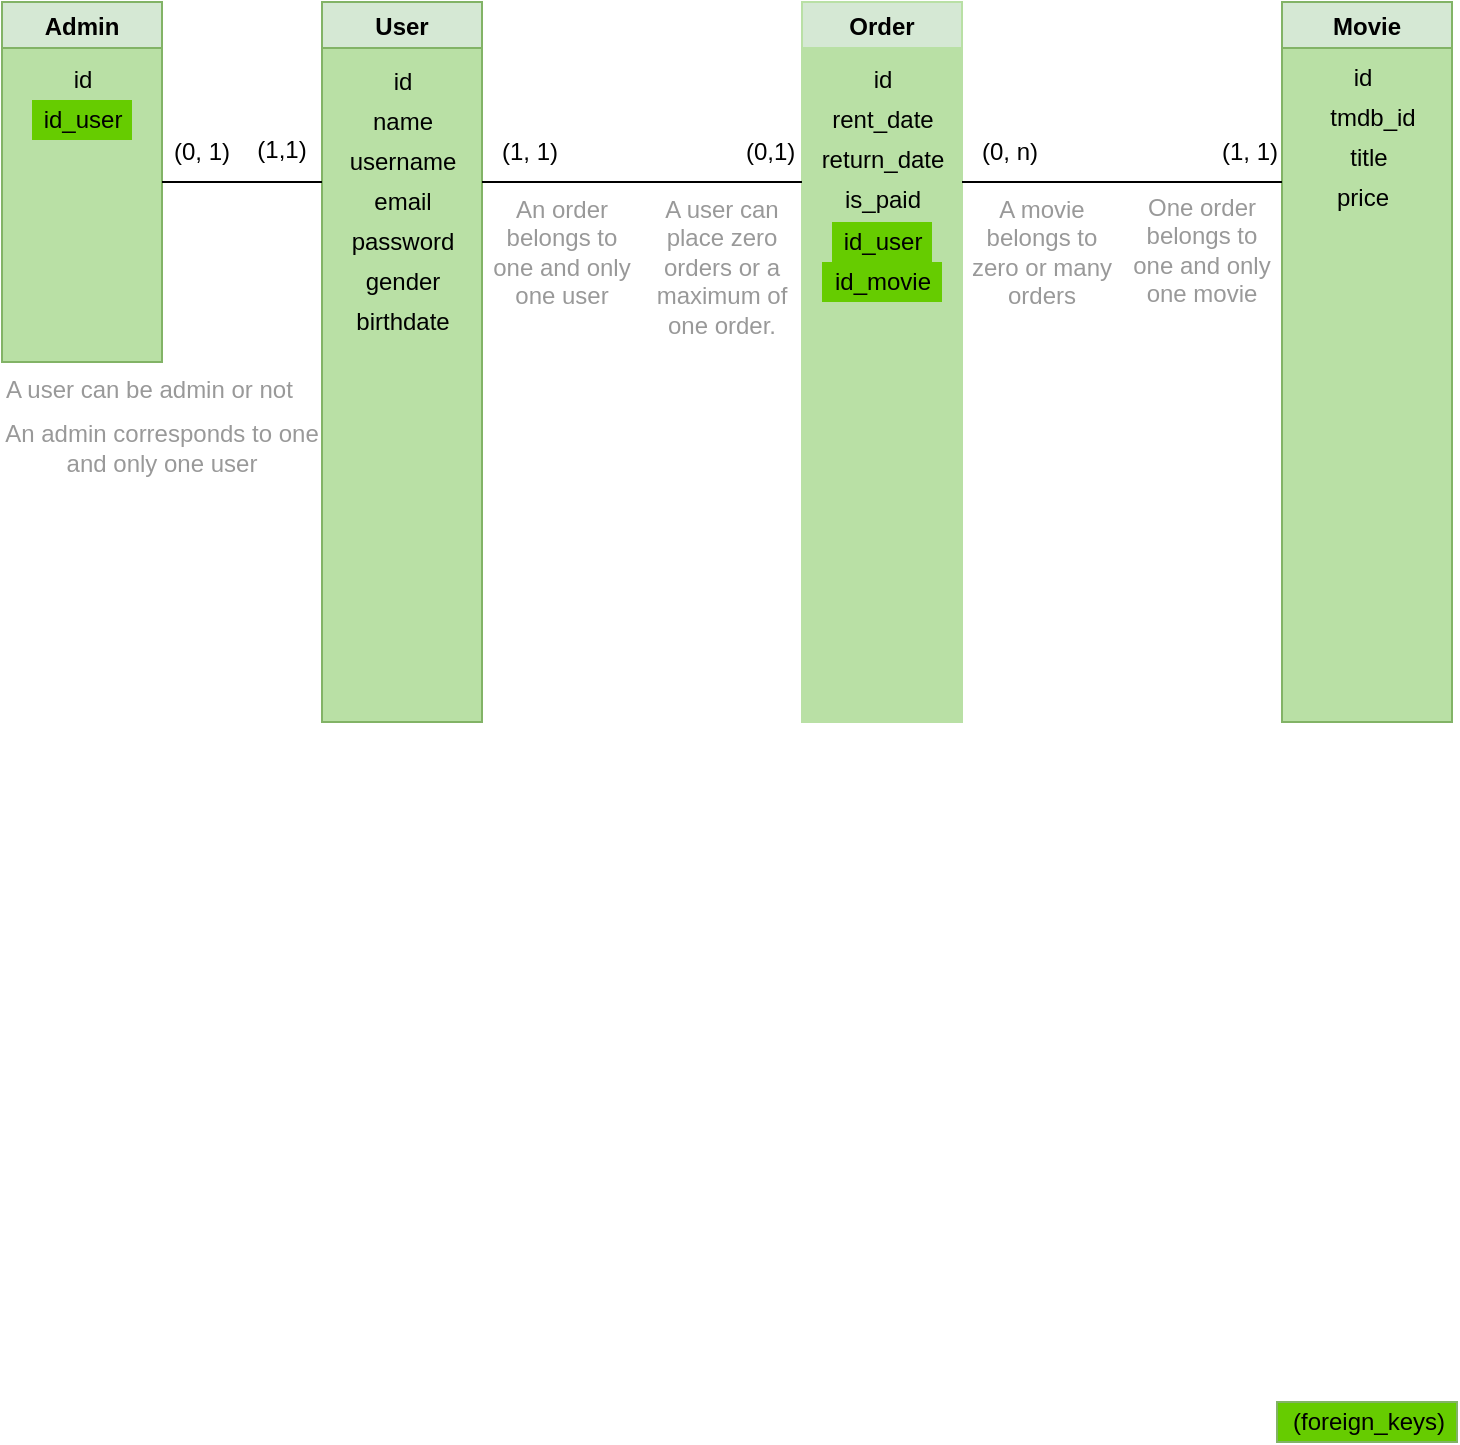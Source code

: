<mxfile version="16.5.1" type="device" pages="2"><diagram id="kSuwGdcOAIfXk7ntR1oX" name="simplyfied"><mxGraphModel dx="1865" dy="660" grid="1" gridSize="10" guides="1" tooltips="1" connect="1" arrows="1" fold="1" page="1" pageScale="1" pageWidth="827" pageHeight="1169" math="0" shadow="0"><root><mxCell id="0"/><mxCell id="1" parent="0"/><mxCell id="j07bnflaMd5-Mg5ROxyE-1" value="User" style="swimlane;fillColor=#D5E8D4;strokeColor=#82b366;swimlaneFillColor=#B9E0A5;" parent="1" vertex="1"><mxGeometry x="-635" y="40" width="80" height="360" as="geometry"><mxRectangle x="310" y="240" width="130" height="23" as="alternateBounds"/></mxGeometry></mxCell><mxCell id="j07bnflaMd5-Mg5ROxyE-5" value="id" style="text;html=1;align=center;verticalAlign=middle;resizable=0;points=[];autosize=1;strokeColor=none;fillColor=none;" parent="j07bnflaMd5-Mg5ROxyE-1" vertex="1"><mxGeometry x="25" y="30" width="30" height="20" as="geometry"/></mxCell><mxCell id="j07bnflaMd5-Mg5ROxyE-4" value="username" style="text;html=1;align=center;verticalAlign=middle;resizable=0;points=[];autosize=1;strokeColor=none;fillColor=none;" parent="j07bnflaMd5-Mg5ROxyE-1" vertex="1"><mxGeometry x="5" y="70" width="70" height="20" as="geometry"/></mxCell><mxCell id="j07bnflaMd5-Mg5ROxyE-111" value="password" style="text;html=1;align=center;verticalAlign=middle;resizable=0;points=[];autosize=1;strokeColor=none;fillColor=none;" parent="j07bnflaMd5-Mg5ROxyE-1" vertex="1"><mxGeometry x="5" y="110" width="70" height="20" as="geometry"/></mxCell><mxCell id="0Qe-orUuLDnvIk4sRXle-11" value="gender" style="text;html=1;align=center;verticalAlign=middle;resizable=0;points=[];autosize=1;strokeColor=none;fillColor=none;" parent="j07bnflaMd5-Mg5ROxyE-1" vertex="1"><mxGeometry x="15" y="130" width="50" height="20" as="geometry"/></mxCell><mxCell id="j07bnflaMd5-Mg5ROxyE-2" value="name" style="text;html=1;align=center;verticalAlign=middle;resizable=0;points=[];autosize=1;strokeColor=none;fillColor=none;" parent="j07bnflaMd5-Mg5ROxyE-1" vertex="1"><mxGeometry x="15" y="50" width="50" height="20" as="geometry"/></mxCell><mxCell id="j07bnflaMd5-Mg5ROxyE-6" value="email" style="text;html=1;align=center;verticalAlign=middle;resizable=0;points=[];autosize=1;strokeColor=none;fillColor=none;" parent="j07bnflaMd5-Mg5ROxyE-1" vertex="1"><mxGeometry x="20" y="90" width="40" height="20" as="geometry"/></mxCell><mxCell id="os9afR9TxvldLJIQKNcb-1" value="birthdate" style="text;html=1;align=center;verticalAlign=middle;resizable=0;points=[];autosize=1;strokeColor=none;fillColor=none;" vertex="1" parent="j07bnflaMd5-Mg5ROxyE-1"><mxGeometry x="10" y="150" width="60" height="20" as="geometry"/></mxCell><mxCell id="j07bnflaMd5-Mg5ROxyE-13" value="Admin" style="swimlane;fillColor=#d5e8d4;strokeColor=#82b366;swimlaneFillColor=#B9E0A5;" parent="1" vertex="1"><mxGeometry x="-795" y="40" width="80" height="180" as="geometry"><mxRectangle x="310" y="240" width="130" height="23" as="alternateBounds"/></mxGeometry></mxCell><mxCell id="j07bnflaMd5-Mg5ROxyE-15" value="id_user" style="text;html=1;align=center;verticalAlign=middle;resizable=0;points=[];autosize=1;strokeColor=none;fillColor=#66CC00;" parent="j07bnflaMd5-Mg5ROxyE-13" vertex="1"><mxGeometry x="15" y="49" width="50" height="20" as="geometry"/></mxCell><mxCell id="j07bnflaMd5-Mg5ROxyE-16" value="id" style="text;html=1;align=center;verticalAlign=middle;resizable=0;points=[];autosize=1;strokeColor=none;fillColor=none;" parent="j07bnflaMd5-Mg5ROxyE-13" vertex="1"><mxGeometry x="25" y="29" width="30" height="20" as="geometry"/></mxCell><mxCell id="j07bnflaMd5-Mg5ROxyE-21" value="(1,1)" style="text;html=1;strokeColor=none;fillColor=none;align=center;verticalAlign=middle;whiteSpace=wrap;rounded=0;" parent="1" vertex="1"><mxGeometry x="-675" y="99" width="40" height="30" as="geometry"/></mxCell><mxCell id="j07bnflaMd5-Mg5ROxyE-22" value="(0, 1)" style="text;html=1;strokeColor=none;fillColor=none;align=center;verticalAlign=middle;whiteSpace=wrap;rounded=0;" parent="1" vertex="1"><mxGeometry x="-715" y="100" width="40" height="30" as="geometry"/></mxCell><mxCell id="j07bnflaMd5-Mg5ROxyE-23" value="Order" style="swimlane;fillColor=#d5e8d4;strokeColor=#B9E0A5;swimlaneFillColor=#B9E0A5;" parent="1" vertex="1"><mxGeometry x="-395" y="40" width="80" height="360" as="geometry"><mxRectangle x="310" y="240" width="130" height="23" as="alternateBounds"/></mxGeometry></mxCell><mxCell id="j07bnflaMd5-Mg5ROxyE-24" value="id_user" style="text;html=1;align=center;verticalAlign=middle;resizable=0;points=[];autosize=1;strokeColor=none;fillColor=#66CC00;" parent="j07bnflaMd5-Mg5ROxyE-23" vertex="1"><mxGeometry x="15" y="110" width="50" height="20" as="geometry"/></mxCell><mxCell id="j07bnflaMd5-Mg5ROxyE-25" value="rent_date" style="text;html=1;align=center;verticalAlign=middle;resizable=0;points=[];autosize=1;strokeColor=none;fillColor=none;" parent="j07bnflaMd5-Mg5ROxyE-23" vertex="1"><mxGeometry x="5" y="49" width="70" height="20" as="geometry"/></mxCell><mxCell id="j07bnflaMd5-Mg5ROxyE-26" value="id" style="text;html=1;align=center;verticalAlign=middle;resizable=0;points=[];autosize=1;strokeColor=none;fillColor=none;" parent="j07bnflaMd5-Mg5ROxyE-23" vertex="1"><mxGeometry x="25" y="29" width="30" height="20" as="geometry"/></mxCell><mxCell id="j07bnflaMd5-Mg5ROxyE-29" value="return_date" style="text;html=1;align=center;verticalAlign=middle;resizable=0;points=[];autosize=1;strokeColor=none;fillColor=none;" parent="j07bnflaMd5-Mg5ROxyE-23" vertex="1"><mxGeometry y="69" width="80" height="20" as="geometry"/></mxCell><mxCell id="0Qe-orUuLDnvIk4sRXle-10" value="is_paid" style="text;html=1;align=center;verticalAlign=middle;resizable=0;points=[];autosize=1;strokeColor=none;fillColor=none;" parent="j07bnflaMd5-Mg5ROxyE-23" vertex="1"><mxGeometry x="15" y="89" width="50" height="20" as="geometry"/></mxCell><mxCell id="iXC8c1ELfJwrVM4YwKHk-4" value="id_movie" style="text;html=1;align=center;verticalAlign=middle;resizable=0;points=[];autosize=1;strokeColor=none;fillColor=#66CC00;" parent="j07bnflaMd5-Mg5ROxyE-23" vertex="1"><mxGeometry x="10" y="130" width="60" height="20" as="geometry"/></mxCell><mxCell id="j07bnflaMd5-Mg5ROxyE-30" value="Movie" style="swimlane;fillColor=#d5e8d4;strokeColor=#82b366;swimlaneFillColor=#B9E0A5;gradientColor=none;" parent="1" vertex="1"><mxGeometry x="-155" y="40" width="85" height="360" as="geometry"><mxRectangle x="310" y="240" width="130" height="23" as="alternateBounds"/></mxGeometry></mxCell><mxCell id="j07bnflaMd5-Mg5ROxyE-33" value="id" style="text;html=1;align=center;verticalAlign=middle;resizable=0;points=[];autosize=1;strokeColor=none;fillColor=none;" parent="j07bnflaMd5-Mg5ROxyE-30" vertex="1"><mxGeometry x="25" y="28" width="30" height="20" as="geometry"/></mxCell><mxCell id="0Qe-orUuLDnvIk4sRXle-3" value="tmdb_id" style="text;html=1;align=center;verticalAlign=middle;resizable=0;points=[];autosize=1;strokeColor=none;fillColor=none;" parent="j07bnflaMd5-Mg5ROxyE-30" vertex="1"><mxGeometry x="15" y="48" width="60" height="20" as="geometry"/></mxCell><mxCell id="0Qe-orUuLDnvIk4sRXle-4" value="price" style="text;html=1;align=center;verticalAlign=middle;resizable=0;points=[];autosize=1;strokeColor=none;fillColor=none;" parent="j07bnflaMd5-Mg5ROxyE-30" vertex="1"><mxGeometry x="20" y="88" width="40" height="20" as="geometry"/></mxCell><mxCell id="j07bnflaMd5-Mg5ROxyE-32" value="title" style="text;html=1;align=center;verticalAlign=middle;resizable=0;points=[];autosize=1;strokeColor=none;fillColor=none;" parent="j07bnflaMd5-Mg5ROxyE-30" vertex="1"><mxGeometry x="27.5" y="68" width="30" height="20" as="geometry"/></mxCell><mxCell id="j07bnflaMd5-Mg5ROxyE-37" value="(0,1)" style="text;html=1;strokeColor=none;fillColor=none;align=left;verticalAlign=middle;whiteSpace=wrap;rounded=0;" parent="1" vertex="1"><mxGeometry x="-425" y="100" width="30" height="30" as="geometry"/></mxCell><mxCell id="j07bnflaMd5-Mg5ROxyE-38" value="(1, 1)" style="text;html=1;strokeColor=none;fillColor=none;align=right;verticalAlign=middle;whiteSpace=wrap;rounded=0;" parent="1" vertex="1"><mxGeometry x="-555" y="100" width="40" height="30" as="geometry"/></mxCell><mxCell id="j07bnflaMd5-Mg5ROxyE-39" value="" style="endArrow=none;html=1;rounded=0;entryX=0;entryY=0.25;entryDx=0;entryDy=0;exitX=1;exitY=0.25;exitDx=0;exitDy=0;" parent="1" source="j07bnflaMd5-Mg5ROxyE-1" target="j07bnflaMd5-Mg5ROxyE-23" edge="1"><mxGeometry width="50" height="50" relative="1" as="geometry"><mxPoint x="-385" y="90" as="sourcePoint"/><mxPoint x="-235" y="230" as="targetPoint"/></mxGeometry></mxCell><mxCell id="j07bnflaMd5-Mg5ROxyE-52" value="(0, n)" style="text;html=1;strokeColor=none;fillColor=none;align=right;verticalAlign=middle;whiteSpace=wrap;rounded=0;" parent="1" vertex="1"><mxGeometry x="-315" y="100" width="40" height="30" as="geometry"/></mxCell><mxCell id="j07bnflaMd5-Mg5ROxyE-86" value="A user can be admin or not" style="text;html=1;strokeColor=none;fillColor=none;align=left;verticalAlign=top;whiteSpace=wrap;rounded=0;fontColor=#999999;" parent="1" vertex="1"><mxGeometry x="-795" y="220" width="160" height="40" as="geometry"/></mxCell><mxCell id="j07bnflaMd5-Mg5ROxyE-87" value="An admin corresponds to one and only one user" style="text;html=1;strokeColor=none;fillColor=none;align=center;verticalAlign=bottom;whiteSpace=wrap;rounded=0;fontColor=#999999;" parent="1" vertex="1"><mxGeometry x="-795" y="240" width="160" height="40" as="geometry"/></mxCell><mxCell id="j07bnflaMd5-Mg5ROxyE-88" value="An order belongs to one and only one user" style="text;html=1;strokeColor=none;fillColor=none;align=center;verticalAlign=top;whiteSpace=wrap;rounded=0;fontColor=#999999;" parent="1" vertex="1"><mxGeometry x="-555" y="130" width="80" height="110" as="geometry"/></mxCell><mxCell id="j07bnflaMd5-Mg5ROxyE-89" value="A user can place zero orders or a maximum of one order." style="text;html=1;strokeColor=none;fillColor=none;align=center;verticalAlign=top;whiteSpace=wrap;rounded=0;fontColor=#999999;" parent="1" vertex="1"><mxGeometry x="-475" y="130" width="80" height="110" as="geometry"/></mxCell><mxCell id="j07bnflaMd5-Mg5ROxyE-90" value="One order belongs to one and only one movie" style="text;html=1;strokeColor=none;fillColor=none;align=center;verticalAlign=top;whiteSpace=wrap;rounded=0;fontColor=#999999;" parent="1" vertex="1"><mxGeometry x="-235" y="129" width="80" height="111" as="geometry"/></mxCell><mxCell id="j07bnflaMd5-Mg5ROxyE-93" value="A movie belongs to zero or many orders" style="text;html=1;strokeColor=none;fillColor=none;align=center;verticalAlign=top;whiteSpace=wrap;rounded=0;fontColor=#999999;" parent="1" vertex="1"><mxGeometry x="-315" y="130" width="80" height="110" as="geometry"/></mxCell><mxCell id="j07bnflaMd5-Mg5ROxyE-95" value="(1, 1)" style="text;html=1;strokeColor=none;fillColor=none;align=right;verticalAlign=middle;whiteSpace=wrap;rounded=0;" parent="1" vertex="1"><mxGeometry x="-195" y="100" width="40" height="30" as="geometry"/></mxCell><mxCell id="_AV9AESUhqjZ3plIErEn-11" value="" style="endArrow=none;html=1;rounded=0;entryX=1;entryY=0.25;entryDx=0;entryDy=0;exitX=0;exitY=0.25;exitDx=0;exitDy=0;" parent="1" source="j07bnflaMd5-Mg5ROxyE-30" target="j07bnflaMd5-Mg5ROxyE-23" edge="1"><mxGeometry width="50" height="50" relative="1" as="geometry"><mxPoint x="-155" y="95" as="sourcePoint"/><mxPoint x="-135" y="360" as="targetPoint"/><Array as="points"/></mxGeometry></mxCell><mxCell id="iXC8c1ELfJwrVM4YwKHk-1" value="" style="endArrow=none;html=1;rounded=0;exitX=0;exitY=0.25;exitDx=0;exitDy=0;entryX=1;entryY=0.5;entryDx=0;entryDy=0;" parent="1" source="j07bnflaMd5-Mg5ROxyE-1" target="j07bnflaMd5-Mg5ROxyE-13" edge="1"><mxGeometry width="50" height="50" relative="1" as="geometry"><mxPoint x="-285" y="80" as="sourcePoint"/><mxPoint x="-595" y="-40" as="targetPoint"/></mxGeometry></mxCell><mxCell id="iXC8c1ELfJwrVM4YwKHk-5" value="(foreign_keys)" style="text;html=1;align=center;verticalAlign=middle;resizable=0;points=[];autosize=1;strokeColor=#82b366;fillColor=#66CC00;" parent="1" vertex="1"><mxGeometry x="-157.5" y="740" width="90" height="20" as="geometry"/></mxCell></root></mxGraphModel></diagram><diagram name="more-data" id="EWpa6ZE7fd9FsWljXH1t"><mxGraphModel dx="1865" dy="660" grid="1" gridSize="10" guides="1" tooltips="1" connect="1" arrows="1" fold="1" page="1" pageScale="1" pageWidth="827" pageHeight="1169" math="0" shadow="0"><root><mxCell id="43ByIO3XZIqsi0L9Kq_1-0"/><mxCell id="43ByIO3XZIqsi0L9Kq_1-1" parent="43ByIO3XZIqsi0L9Kq_1-0"/><mxCell id="43ByIO3XZIqsi0L9Kq_1-2" value="User" style="swimlane;fillColor=#D5E8D4;strokeColor=#82b366;swimlaneFillColor=#B9E0A5;" vertex="1" parent="43ByIO3XZIqsi0L9Kq_1-1"><mxGeometry x="-635" y="40" width="80" height="360" as="geometry"><mxRectangle x="310" y="240" width="130" height="23" as="alternateBounds"/></mxGeometry></mxCell><mxCell id="43ByIO3XZIqsi0L9Kq_1-3" value="lastname" style="text;html=1;align=center;verticalAlign=middle;resizable=0;points=[];autosize=1;strokeColor=none;fillColor=none;" vertex="1" parent="43ByIO3XZIqsi0L9Kq_1-2"><mxGeometry x="10" y="90" width="60" height="20" as="geometry"/></mxCell><mxCell id="43ByIO3XZIqsi0L9Kq_1-4" value="id" style="text;html=1;align=center;verticalAlign=middle;resizable=0;points=[];autosize=1;strokeColor=none;fillColor=none;" vertex="1" parent="43ByIO3XZIqsi0L9Kq_1-2"><mxGeometry x="25" y="30" width="30" height="20" as="geometry"/></mxCell><mxCell id="43ByIO3XZIqsi0L9Kq_1-5" value="username" style="text;html=1;align=center;verticalAlign=middle;resizable=0;points=[];autosize=1;strokeColor=none;fillColor=none;" vertex="1" parent="43ByIO3XZIqsi0L9Kq_1-2"><mxGeometry x="5" y="50" width="70" height="20" as="geometry"/></mxCell><mxCell id="43ByIO3XZIqsi0L9Kq_1-6" value="password" style="text;html=1;align=center;verticalAlign=middle;resizable=0;points=[];autosize=1;strokeColor=none;fillColor=none;" vertex="1" parent="43ByIO3XZIqsi0L9Kq_1-2"><mxGeometry x="5" y="190" width="70" height="20" as="geometry"/></mxCell><mxCell id="43ByIO3XZIqsi0L9Kq_1-7" value="gender" style="text;html=1;align=center;verticalAlign=middle;resizable=0;points=[];autosize=1;strokeColor=none;fillColor=none;" vertex="1" parent="43ByIO3XZIqsi0L9Kq_1-2"><mxGeometry x="15" y="110" width="50" height="20" as="geometry"/></mxCell><mxCell id="43ByIO3XZIqsi0L9Kq_1-8" value="name" style="text;html=1;align=center;verticalAlign=middle;resizable=0;points=[];autosize=1;strokeColor=none;fillColor=none;" vertex="1" parent="43ByIO3XZIqsi0L9Kq_1-2"><mxGeometry x="15" y="70" width="50" height="20" as="geometry"/></mxCell><mxCell id="43ByIO3XZIqsi0L9Kq_1-9" value="birthdate" style="text;html=1;align=center;verticalAlign=middle;resizable=0;points=[];autosize=1;strokeColor=none;fillColor=none;" vertex="1" parent="43ByIO3XZIqsi0L9Kq_1-2"><mxGeometry x="10" y="130" width="60" height="20" as="geometry"/></mxCell><mxCell id="43ByIO3XZIqsi0L9Kq_1-10" value="email" style="text;html=1;align=center;verticalAlign=middle;resizable=0;points=[];autosize=1;strokeColor=none;fillColor=none;" vertex="1" parent="43ByIO3XZIqsi0L9Kq_1-2"><mxGeometry x="20" y="170" width="40" height="20" as="geometry"/></mxCell><mxCell id="43ByIO3XZIqsi0L9Kq_1-11" value="city" style="text;html=1;align=center;verticalAlign=middle;resizable=0;points=[];autosize=1;strokeColor=none;fillColor=none;" vertex="1" parent="43ByIO3XZIqsi0L9Kq_1-2"><mxGeometry x="25" y="150" width="30" height="20" as="geometry"/></mxCell><mxCell id="43ByIO3XZIqsi0L9Kq_1-12" value="Admin" style="swimlane;fillColor=#d5e8d4;strokeColor=#82b366;swimlaneFillColor=#B9E0A5;" vertex="1" parent="43ByIO3XZIqsi0L9Kq_1-1"><mxGeometry x="-795" y="40" width="80" height="180" as="geometry"><mxRectangle x="310" y="240" width="130" height="23" as="alternateBounds"/></mxGeometry></mxCell><mxCell id="43ByIO3XZIqsi0L9Kq_1-13" value="id_user" style="text;html=1;align=center;verticalAlign=middle;resizable=0;points=[];autosize=1;strokeColor=none;fillColor=#66CC00;" vertex="1" parent="43ByIO3XZIqsi0L9Kq_1-12"><mxGeometry x="15" y="49" width="50" height="20" as="geometry"/></mxCell><mxCell id="43ByIO3XZIqsi0L9Kq_1-14" value="id" style="text;html=1;align=center;verticalAlign=middle;resizable=0;points=[];autosize=1;strokeColor=none;fillColor=none;" vertex="1" parent="43ByIO3XZIqsi0L9Kq_1-12"><mxGeometry x="25" y="29" width="30" height="20" as="geometry"/></mxCell><mxCell id="43ByIO3XZIqsi0L9Kq_1-15" value="(1,1)" style="text;html=1;strokeColor=none;fillColor=none;align=center;verticalAlign=middle;whiteSpace=wrap;rounded=0;" vertex="1" parent="43ByIO3XZIqsi0L9Kq_1-1"><mxGeometry x="-675" y="99" width="40" height="30" as="geometry"/></mxCell><mxCell id="43ByIO3XZIqsi0L9Kq_1-16" value="(0, 1)" style="text;html=1;strokeColor=none;fillColor=none;align=center;verticalAlign=middle;whiteSpace=wrap;rounded=0;" vertex="1" parent="43ByIO3XZIqsi0L9Kq_1-1"><mxGeometry x="-715" y="100" width="40" height="30" as="geometry"/></mxCell><mxCell id="43ByIO3XZIqsi0L9Kq_1-17" value="Order" style="swimlane;fillColor=#d5e8d4;strokeColor=#B9E0A5;swimlaneFillColor=#B9E0A5;" vertex="1" parent="43ByIO3XZIqsi0L9Kq_1-1"><mxGeometry x="-395" y="40" width="80" height="360" as="geometry"><mxRectangle x="310" y="240" width="130" height="23" as="alternateBounds"/></mxGeometry></mxCell><mxCell id="43ByIO3XZIqsi0L9Kq_1-18" value="id_user" style="text;html=1;align=center;verticalAlign=middle;resizable=0;points=[];autosize=1;strokeColor=none;fillColor=#66CC00;" vertex="1" parent="43ByIO3XZIqsi0L9Kq_1-17"><mxGeometry x="15" y="110" width="50" height="20" as="geometry"/></mxCell><mxCell id="43ByIO3XZIqsi0L9Kq_1-19" value="rent_date" style="text;html=1;align=center;verticalAlign=middle;resizable=0;points=[];autosize=1;strokeColor=none;fillColor=none;" vertex="1" parent="43ByIO3XZIqsi0L9Kq_1-17"><mxGeometry x="5" y="49" width="70" height="20" as="geometry"/></mxCell><mxCell id="43ByIO3XZIqsi0L9Kq_1-20" value="id" style="text;html=1;align=center;verticalAlign=middle;resizable=0;points=[];autosize=1;strokeColor=none;fillColor=none;" vertex="1" parent="43ByIO3XZIqsi0L9Kq_1-17"><mxGeometry x="25" y="29" width="30" height="20" as="geometry"/></mxCell><mxCell id="43ByIO3XZIqsi0L9Kq_1-21" value="return_date" style="text;html=1;align=center;verticalAlign=middle;resizable=0;points=[];autosize=1;strokeColor=none;fillColor=none;" vertex="1" parent="43ByIO3XZIqsi0L9Kq_1-17"><mxGeometry y="69" width="80" height="20" as="geometry"/></mxCell><mxCell id="43ByIO3XZIqsi0L9Kq_1-22" value="is_paid" style="text;html=1;align=center;verticalAlign=middle;resizable=0;points=[];autosize=1;strokeColor=none;fillColor=none;" vertex="1" parent="43ByIO3XZIqsi0L9Kq_1-17"><mxGeometry x="15" y="89" width="50" height="20" as="geometry"/></mxCell><mxCell id="43ByIO3XZIqsi0L9Kq_1-23" value="id_movie" style="text;html=1;align=center;verticalAlign=middle;resizable=0;points=[];autosize=1;strokeColor=none;fillColor=#66CC00;" vertex="1" parent="43ByIO3XZIqsi0L9Kq_1-17"><mxGeometry x="10" y="130" width="60" height="20" as="geometry"/></mxCell><mxCell id="43ByIO3XZIqsi0L9Kq_1-24" value="Movie" style="swimlane;fillColor=#d5e8d4;strokeColor=#82b366;swimlaneFillColor=#B9E0A5;gradientColor=none;" vertex="1" parent="43ByIO3XZIqsi0L9Kq_1-1"><mxGeometry x="-155" y="40" width="85" height="360" as="geometry"><mxRectangle x="310" y="240" width="130" height="23" as="alternateBounds"/></mxGeometry></mxCell><mxCell id="43ByIO3XZIqsi0L9Kq_1-25" value="id" style="text;html=1;align=center;verticalAlign=middle;resizable=0;points=[];autosize=1;strokeColor=none;fillColor=none;" vertex="1" parent="43ByIO3XZIqsi0L9Kq_1-24"><mxGeometry x="25" y="28" width="30" height="20" as="geometry"/></mxCell><mxCell id="43ByIO3XZIqsi0L9Kq_1-26" value="popularity" style="text;html=1;align=center;verticalAlign=middle;resizable=0;points=[];autosize=1;strokeColor=none;fillColor=none;" vertex="1" parent="43ByIO3XZIqsi0L9Kq_1-24"><mxGeometry x="10" y="168" width="70" height="20" as="geometry"/></mxCell><mxCell id="43ByIO3XZIqsi0L9Kq_1-27" value="poster_path" style="text;html=1;align=center;verticalAlign=middle;resizable=0;points=[];autosize=1;strokeColor=none;fillColor=none;" vertex="1" parent="43ByIO3XZIqsi0L9Kq_1-24"><mxGeometry x="2.5" y="188" width="80" height="20" as="geometry"/></mxCell><mxCell id="43ByIO3XZIqsi0L9Kq_1-28" value="release_date" style="text;html=1;align=center;verticalAlign=middle;resizable=0;points=[];autosize=1;strokeColor=none;fillColor=none;" vertex="1" parent="43ByIO3XZIqsi0L9Kq_1-24"><mxGeometry x="-2.5" y="208" width="90" height="20" as="geometry"/></mxCell><mxCell id="43ByIO3XZIqsi0L9Kq_1-29" value="vote_average" style="text;html=1;align=center;verticalAlign=middle;resizable=0;points=[];autosize=1;strokeColor=none;fillColor=none;" vertex="1" parent="43ByIO3XZIqsi0L9Kq_1-24"><mxGeometry x="-2.5" y="248" width="90" height="20" as="geometry"/></mxCell><mxCell id="43ByIO3XZIqsi0L9Kq_1-30" value="vote_count" style="text;html=1;align=center;verticalAlign=middle;resizable=0;points=[];autosize=1;strokeColor=none;fillColor=none;" vertex="1" parent="43ByIO3XZIqsi0L9Kq_1-24"><mxGeometry x="7.5" y="268" width="70" height="20" as="geometry"/></mxCell><mxCell id="43ByIO3XZIqsi0L9Kq_1-31" value="video" style="text;html=1;align=center;verticalAlign=middle;resizable=0;points=[];autosize=1;strokeColor=none;fillColor=none;" vertex="1" parent="43ByIO3XZIqsi0L9Kq_1-24"><mxGeometry x="20" y="228" width="40" height="20" as="geometry"/></mxCell><mxCell id="43ByIO3XZIqsi0L9Kq_1-32" value="tmdb_id" style="text;html=1;align=center;verticalAlign=middle;resizable=0;points=[];autosize=1;strokeColor=none;fillColor=none;" vertex="1" parent="43ByIO3XZIqsi0L9Kq_1-24"><mxGeometry x="12.5" y="68" width="60" height="20" as="geometry"/></mxCell><mxCell id="43ByIO3XZIqsi0L9Kq_1-33" value="imdb_id" style="text;html=1;align=center;verticalAlign=middle;resizable=0;points=[];autosize=1;strokeColor=none;fillColor=none;" vertex="1" parent="43ByIO3XZIqsi0L9Kq_1-24"><mxGeometry x="15" y="88" width="60" height="20" as="geometry"/></mxCell><mxCell id="43ByIO3XZIqsi0L9Kq_1-34" value="facebook_id" style="text;html=1;align=center;verticalAlign=middle;resizable=0;points=[];autosize=1;strokeColor=none;fillColor=none;" vertex="1" parent="43ByIO3XZIqsi0L9Kq_1-24"><mxGeometry x="3.75" y="108" width="80" height="20" as="geometry"/></mxCell><mxCell id="43ByIO3XZIqsi0L9Kq_1-35" value="instagram_id" style="text;html=1;align=center;verticalAlign=middle;resizable=0;points=[];autosize=1;strokeColor=none;fillColor=none;" vertex="1" parent="43ByIO3XZIqsi0L9Kq_1-24"><mxGeometry x="6.25" y="128" width="80" height="20" as="geometry"/></mxCell><mxCell id="43ByIO3XZIqsi0L9Kq_1-36" value="title" style="text;html=1;align=center;verticalAlign=middle;resizable=0;points=[];autosize=1;strokeColor=none;fillColor=none;" vertex="1" parent="43ByIO3XZIqsi0L9Kq_1-24"><mxGeometry x="25" y="48" width="30" height="20" as="geometry"/></mxCell><mxCell id="43ByIO3XZIqsi0L9Kq_1-37" value="twitter_id" style="text;html=1;align=center;verticalAlign=middle;resizable=0;points=[];autosize=1;strokeColor=none;fillColor=none;" vertex="1" parent="43ByIO3XZIqsi0L9Kq_1-24"><mxGeometry x="10" y="148" width="60" height="20" as="geometry"/></mxCell><mxCell id="43ByIO3XZIqsi0L9Kq_1-38" value="(0,1)" style="text;html=1;strokeColor=none;fillColor=none;align=left;verticalAlign=middle;whiteSpace=wrap;rounded=0;" vertex="1" parent="43ByIO3XZIqsi0L9Kq_1-1"><mxGeometry x="-425" y="100" width="30" height="30" as="geometry"/></mxCell><mxCell id="43ByIO3XZIqsi0L9Kq_1-39" value="(1, 1)" style="text;html=1;strokeColor=none;fillColor=none;align=right;verticalAlign=middle;whiteSpace=wrap;rounded=0;" vertex="1" parent="43ByIO3XZIqsi0L9Kq_1-1"><mxGeometry x="-555" y="100" width="40" height="30" as="geometry"/></mxCell><mxCell id="43ByIO3XZIqsi0L9Kq_1-40" value="" style="endArrow=none;html=1;rounded=0;entryX=0;entryY=0.25;entryDx=0;entryDy=0;exitX=1;exitY=0.25;exitDx=0;exitDy=0;" edge="1" parent="43ByIO3XZIqsi0L9Kq_1-1" source="43ByIO3XZIqsi0L9Kq_1-2" target="43ByIO3XZIqsi0L9Kq_1-17"><mxGeometry width="50" height="50" relative="1" as="geometry"><mxPoint x="-385" y="90" as="sourcePoint"/><mxPoint x="-235" y="230" as="targetPoint"/></mxGeometry></mxCell><mxCell id="43ByIO3XZIqsi0L9Kq_1-41" value="(0, n)" style="text;html=1;strokeColor=none;fillColor=none;align=right;verticalAlign=middle;whiteSpace=wrap;rounded=0;" vertex="1" parent="43ByIO3XZIqsi0L9Kq_1-1"><mxGeometry x="-315" y="100" width="40" height="30" as="geometry"/></mxCell><mxCell id="43ByIO3XZIqsi0L9Kq_1-42" value="(1, 1)" style="text;html=1;strokeColor=none;fillColor=none;align=right;verticalAlign=middle;whiteSpace=wrap;rounded=0;" vertex="1" parent="43ByIO3XZIqsi0L9Kq_1-1"><mxGeometry x="-595" y="495" width="40" height="30" as="geometry"/></mxCell><mxCell id="43ByIO3XZIqsi0L9Kq_1-43" value="Movie-Genre" style="swimlane;fillColor=#d5e8d4;strokeColor=#82b366;swimlaneFillColor=#B9E0A5;" vertex="1" parent="43ByIO3XZIqsi0L9Kq_1-1"><mxGeometry x="-555" y="440" width="80" height="120" as="geometry"><mxRectangle x="310" y="240" width="130" height="23" as="alternateBounds"/></mxGeometry></mxCell><mxCell id="43ByIO3XZIqsi0L9Kq_1-44" value="id_genre" style="text;html=1;align=center;verticalAlign=middle;resizable=0;points=[];autosize=1;strokeColor=#82b366;fillColor=#66CC00;" vertex="1" parent="43ByIO3XZIqsi0L9Kq_1-43"><mxGeometry x="10" y="69" width="60" height="20" as="geometry"/></mxCell><mxCell id="43ByIO3XZIqsi0L9Kq_1-45" value="id_movie" style="text;html=1;align=center;verticalAlign=middle;resizable=0;points=[];autosize=1;strokeColor=#82b366;fillColor=#66CC00;" vertex="1" parent="43ByIO3XZIqsi0L9Kq_1-43"><mxGeometry x="10" y="49" width="60" height="20" as="geometry"/></mxCell><mxCell id="43ByIO3XZIqsi0L9Kq_1-46" value="id" style="text;html=1;align=center;verticalAlign=middle;resizable=0;points=[];autosize=1;strokeColor=none;fillColor=none;" vertex="1" parent="43ByIO3XZIqsi0L9Kq_1-43"><mxGeometry x="25" y="29" width="30" height="20" as="geometry"/></mxCell><mxCell id="43ByIO3XZIqsi0L9Kq_1-47" value="Movie-Actor" style="swimlane;fillColor=#d5e8d4;strokeColor=#82b366;swimlaneFillColor=#B9E0A5;" vertex="1" parent="43ByIO3XZIqsi0L9Kq_1-1"><mxGeometry x="-555" y="600" width="80" height="160" as="geometry"><mxRectangle x="560" y="580" width="130" height="23" as="alternateBounds"/></mxGeometry></mxCell><mxCell id="43ByIO3XZIqsi0L9Kq_1-48" value="id_actor" style="text;html=1;align=center;verticalAlign=middle;resizable=0;points=[];autosize=1;strokeColor=#82b366;fillColor=#66CC00;" vertex="1" parent="43ByIO3XZIqsi0L9Kq_1-47"><mxGeometry x="10" y="70" width="60" height="20" as="geometry"/></mxCell><mxCell id="43ByIO3XZIqsi0L9Kq_1-49" value="id_movie" style="text;html=1;align=center;verticalAlign=middle;resizable=0;points=[];autosize=1;strokeColor=#82b366;fillColor=#66CC00;" vertex="1" parent="43ByIO3XZIqsi0L9Kq_1-47"><mxGeometry x="10" y="50" width="60" height="20" as="geometry"/></mxCell><mxCell id="43ByIO3XZIqsi0L9Kq_1-50" value="id" style="text;html=1;align=center;verticalAlign=middle;resizable=0;points=[];autosize=1;strokeColor=none;fillColor=none;" vertex="1" parent="43ByIO3XZIqsi0L9Kq_1-47"><mxGeometry x="25" y="30" width="30" height="20" as="geometry"/></mxCell><mxCell id="43ByIO3XZIqsi0L9Kq_1-51" value="Genre" style="swimlane;fillColor=#d5e8d4;strokeColor=#82b366;swimlaneFillColor=#B9E0A5;" vertex="1" parent="43ByIO3XZIqsi0L9Kq_1-1"><mxGeometry x="-795" y="440" width="80" height="120" as="geometry"><mxRectangle x="310" y="240" width="130" height="23" as="alternateBounds"/></mxGeometry></mxCell><mxCell id="43ByIO3XZIqsi0L9Kq_1-52" value="id_tmdb" style="text;html=1;align=center;verticalAlign=middle;resizable=0;points=[];autosize=1;strokeColor=none;fillColor=none;" vertex="1" parent="43ByIO3XZIqsi0L9Kq_1-51"><mxGeometry x="10" y="50" width="60" height="20" as="geometry"/></mxCell><mxCell id="43ByIO3XZIqsi0L9Kq_1-53" value="id" style="text;html=1;align=center;verticalAlign=middle;resizable=0;points=[];autosize=1;strokeColor=none;fillColor=none;" vertex="1" parent="43ByIO3XZIqsi0L9Kq_1-51"><mxGeometry x="25" y="30" width="30" height="20" as="geometry"/></mxCell><mxCell id="43ByIO3XZIqsi0L9Kq_1-54" value="name" style="text;html=1;align=center;verticalAlign=middle;resizable=0;points=[];autosize=1;strokeColor=none;fillColor=none;" vertex="1" parent="43ByIO3XZIqsi0L9Kq_1-51"><mxGeometry x="15" y="70" width="50" height="20" as="geometry"/></mxCell><mxCell id="43ByIO3XZIqsi0L9Kq_1-55" value="Actor" style="swimlane;fillColor=#d5e8d4;strokeColor=#82b366;swimlaneFillColor=#B9E0A5;" vertex="1" parent="43ByIO3XZIqsi0L9Kq_1-1"><mxGeometry x="-795" y="600" width="80" height="160" as="geometry"><mxRectangle x="310" y="240" width="130" height="23" as="alternateBounds"/></mxGeometry></mxCell><mxCell id="43ByIO3XZIqsi0L9Kq_1-56" value="name" style="text;html=1;align=center;verticalAlign=middle;resizable=0;points=[];autosize=1;strokeColor=none;fillColor=none;" vertex="1" parent="43ByIO3XZIqsi0L9Kq_1-55"><mxGeometry x="15" y="50" width="50" height="20" as="geometry"/></mxCell><mxCell id="43ByIO3XZIqsi0L9Kq_1-57" value="id" style="text;html=1;align=center;verticalAlign=middle;resizable=0;points=[];autosize=1;strokeColor=none;fillColor=none;" vertex="1" parent="43ByIO3XZIqsi0L9Kq_1-55"><mxGeometry x="25" y="30" width="30" height="20" as="geometry"/></mxCell><mxCell id="43ByIO3XZIqsi0L9Kq_1-58" value="birthday" style="text;html=1;align=center;verticalAlign=middle;resizable=0;points=[];autosize=1;strokeColor=none;fillColor=none;" vertex="1" parent="43ByIO3XZIqsi0L9Kq_1-55"><mxGeometry x="10" y="70" width="60" height="20" as="geometry"/></mxCell><mxCell id="43ByIO3XZIqsi0L9Kq_1-59" value="place_of_birth" style="text;html=1;align=center;verticalAlign=middle;resizable=0;points=[];autosize=1;strokeColor=none;fillColor=none;" vertex="1" parent="43ByIO3XZIqsi0L9Kq_1-55"><mxGeometry x="-5" y="90" width="90" height="20" as="geometry"/></mxCell><mxCell id="43ByIO3XZIqsi0L9Kq_1-60" value="biography" style="text;html=1;align=center;verticalAlign=middle;resizable=0;points=[];autosize=1;strokeColor=none;fillColor=none;" vertex="1" parent="43ByIO3XZIqsi0L9Kq_1-55"><mxGeometry x="5" y="110" width="70" height="20" as="geometry"/></mxCell><mxCell id="43ByIO3XZIqsi0L9Kq_1-61" value="img" style="text;html=1;align=center;verticalAlign=middle;resizable=0;points=[];autosize=1;strokeColor=none;fillColor=none;" vertex="1" parent="43ByIO3XZIqsi0L9Kq_1-55"><mxGeometry x="25" y="130" width="30" height="20" as="geometry"/></mxCell><mxCell id="43ByIO3XZIqsi0L9Kq_1-62" value="" style="endArrow=none;html=1;rounded=0;entryX=1;entryY=0.75;entryDx=0;entryDy=0;" edge="1" parent="43ByIO3XZIqsi0L9Kq_1-1" target="43ByIO3XZIqsi0L9Kq_1-43"><mxGeometry width="50" height="50" relative="1" as="geometry"><mxPoint x="-135" y="400" as="sourcePoint"/><mxPoint x="-135" y="560" as="targetPoint"/><Array as="points"><mxPoint x="-135" y="530"/></Array></mxGeometry></mxCell><mxCell id="43ByIO3XZIqsi0L9Kq_1-63" value="" style="endArrow=none;html=1;rounded=0;exitX=0;exitY=0.25;exitDx=0;exitDy=0;entryX=1;entryY=0.25;entryDx=0;entryDy=0;" edge="1" parent="43ByIO3XZIqsi0L9Kq_1-1" source="43ByIO3XZIqsi0L9Kq_1-47" target="43ByIO3XZIqsi0L9Kq_1-55"><mxGeometry width="50" height="50" relative="1" as="geometry"><mxPoint x="225" y="390" as="sourcePoint"/><mxPoint x="-715" y="770" as="targetPoint"/></mxGeometry></mxCell><mxCell id="43ByIO3XZIqsi0L9Kq_1-64" value="A user can be admin or not" style="text;html=1;strokeColor=none;fillColor=none;align=left;verticalAlign=top;whiteSpace=wrap;rounded=0;fontColor=#999999;" vertex="1" parent="43ByIO3XZIqsi0L9Kq_1-1"><mxGeometry x="-795" y="220" width="160" height="40" as="geometry"/></mxCell><mxCell id="43ByIO3XZIqsi0L9Kq_1-65" value="An admin corresponds to one and only one user" style="text;html=1;strokeColor=none;fillColor=none;align=center;verticalAlign=bottom;whiteSpace=wrap;rounded=0;fontColor=#999999;" vertex="1" parent="43ByIO3XZIqsi0L9Kq_1-1"><mxGeometry x="-795" y="240" width="160" height="40" as="geometry"/></mxCell><mxCell id="43ByIO3XZIqsi0L9Kq_1-66" value="An order belongs to one and only one user" style="text;html=1;strokeColor=none;fillColor=none;align=center;verticalAlign=top;whiteSpace=wrap;rounded=0;fontColor=#999999;" vertex="1" parent="43ByIO3XZIqsi0L9Kq_1-1"><mxGeometry x="-555" y="130" width="80" height="110" as="geometry"/></mxCell><mxCell id="43ByIO3XZIqsi0L9Kq_1-67" value="A user can place zero orders or a maximum of one order." style="text;html=1;strokeColor=none;fillColor=none;align=center;verticalAlign=top;whiteSpace=wrap;rounded=0;fontColor=#999999;" vertex="1" parent="43ByIO3XZIqsi0L9Kq_1-1"><mxGeometry x="-475" y="130" width="80" height="110" as="geometry"/></mxCell><mxCell id="43ByIO3XZIqsi0L9Kq_1-68" value="One order belongs to one and only one movie" style="text;html=1;strokeColor=none;fillColor=none;align=center;verticalAlign=top;whiteSpace=wrap;rounded=0;fontColor=#999999;" vertex="1" parent="43ByIO3XZIqsi0L9Kq_1-1"><mxGeometry x="-235" y="129" width="80" height="111" as="geometry"/></mxCell><mxCell id="43ByIO3XZIqsi0L9Kq_1-69" value="A movie belongs to zero or many orders" style="text;html=1;strokeColor=none;fillColor=none;align=center;verticalAlign=top;whiteSpace=wrap;rounded=0;fontColor=#999999;" vertex="1" parent="43ByIO3XZIqsi0L9Kq_1-1"><mxGeometry x="-315" y="130" width="80" height="110" as="geometry"/></mxCell><mxCell id="43ByIO3XZIqsi0L9Kq_1-70" value="(1, 1)" style="text;html=1;strokeColor=none;fillColor=none;align=right;verticalAlign=middle;whiteSpace=wrap;rounded=0;" vertex="1" parent="43ByIO3XZIqsi0L9Kq_1-1"><mxGeometry x="-715" y="610" width="40" height="30" as="geometry"/></mxCell><mxCell id="43ByIO3XZIqsi0L9Kq_1-71" value="(1, 1)" style="text;html=1;strokeColor=none;fillColor=none;align=right;verticalAlign=middle;whiteSpace=wrap;rounded=0;" vertex="1" parent="43ByIO3XZIqsi0L9Kq_1-1"><mxGeometry x="-195" y="100" width="40" height="30" as="geometry"/></mxCell><mxCell id="43ByIO3XZIqsi0L9Kq_1-72" value="(1, 1)" style="text;html=1;strokeColor=none;fillColor=none;align=right;verticalAlign=middle;whiteSpace=wrap;rounded=0;" vertex="1" parent="43ByIO3XZIqsi0L9Kq_1-1"><mxGeometry x="-475" y="610" width="40" height="30" as="geometry"/></mxCell><mxCell id="43ByIO3XZIqsi0L9Kq_1-73" value="(1, 1)" style="text;html=1;strokeColor=none;fillColor=none;align=right;verticalAlign=middle;whiteSpace=wrap;rounded=0;" vertex="1" parent="43ByIO3XZIqsi0L9Kq_1-1"><mxGeometry x="-595" y="610" width="40" height="30" as="geometry"/></mxCell><mxCell id="43ByIO3XZIqsi0L9Kq_1-74" value="(1, 1)" style="text;html=1;strokeColor=none;fillColor=none;align=left;verticalAlign=middle;whiteSpace=wrap;rounded=0;" vertex="1" parent="43ByIO3XZIqsi0L9Kq_1-1"><mxGeometry x="-175" y="495" width="40" height="30" as="geometry"/></mxCell><mxCell id="43ByIO3XZIqsi0L9Kq_1-75" value="(1, 1)" style="text;html=1;strokeColor=none;fillColor=none;align=left;verticalAlign=middle;whiteSpace=wrap;rounded=0;" vertex="1" parent="43ByIO3XZIqsi0L9Kq_1-1"><mxGeometry x="-715" y="495" width="40" height="30" as="geometry"/></mxCell><mxCell id="43ByIO3XZIqsi0L9Kq_1-76" value="(1, 1)" style="text;html=1;strokeColor=none;fillColor=none;align=left;verticalAlign=middle;whiteSpace=wrap;rounded=0;" vertex="1" parent="43ByIO3XZIqsi0L9Kq_1-1"><mxGeometry x="-132.5" y="610" width="40" height="30" as="geometry"/></mxCell><mxCell id="43ByIO3XZIqsi0L9Kq_1-77" value="(1, 1)" style="text;html=1;strokeColor=none;fillColor=none;align=right;verticalAlign=middle;whiteSpace=wrap;rounded=0;" vertex="1" parent="43ByIO3XZIqsi0L9Kq_1-1"><mxGeometry x="-475" y="495" width="40" height="30" as="geometry"/></mxCell><mxCell id="43ByIO3XZIqsi0L9Kq_1-78" value="A genre can belong to at least one film and at most several." style="text;html=1;strokeColor=none;fillColor=none;align=center;verticalAlign=top;whiteSpace=wrap;rounded=0;fontColor=#999999;" vertex="1" parent="43ByIO3XZIqsi0L9Kq_1-1"><mxGeometry x="-295" y="440" width="120" height="72.5" as="geometry"/></mxCell><mxCell id="43ByIO3XZIqsi0L9Kq_1-79" value="A film may belong to at least one genre and at most several genres." style="text;html=1;strokeColor=none;fillColor=none;align=center;verticalAlign=top;whiteSpace=wrap;rounded=0;fontColor=#999999;" vertex="1" parent="43ByIO3XZIqsi0L9Kq_1-1"><mxGeometry x="-695" y="440" width="120" height="75" as="geometry"/></mxCell><mxCell id="43ByIO3XZIqsi0L9Kq_1-80" value="A film can have a minimum of one actor and a maximum of several actors." style="text;html=1;strokeColor=none;fillColor=none;align=center;verticalAlign=middle;whiteSpace=wrap;rounded=0;fontColor=#999999;" vertex="1" parent="43ByIO3XZIqsi0L9Kq_1-1"><mxGeometry x="-252.5" y="550" width="120" height="80" as="geometry"/></mxCell><mxCell id="43ByIO3XZIqsi0L9Kq_1-81" value="An actor may act in a minimum of one film or in several films." style="text;html=1;strokeColor=none;fillColor=none;align=center;verticalAlign=middle;whiteSpace=wrap;rounded=0;fontColor=#999999;" vertex="1" parent="43ByIO3XZIqsi0L9Kq_1-1"><mxGeometry x="-685" y="560" width="110" height="60" as="geometry"/></mxCell><mxCell id="43ByIO3XZIqsi0L9Kq_1-82" value="" style="endArrow=none;html=1;rounded=0;entryX=1;entryY=0.25;entryDx=0;entryDy=0;exitX=0;exitY=0.25;exitDx=0;exitDy=0;" edge="1" parent="43ByIO3XZIqsi0L9Kq_1-1" source="43ByIO3XZIqsi0L9Kq_1-24" target="43ByIO3XZIqsi0L9Kq_1-17"><mxGeometry width="50" height="50" relative="1" as="geometry"><mxPoint x="-155" y="95" as="sourcePoint"/><mxPoint x="-135" y="360" as="targetPoint"/><Array as="points"/></mxGeometry></mxCell><mxCell id="43ByIO3XZIqsi0L9Kq_1-83" value="" style="endArrow=none;html=1;rounded=0;exitX=0.75;exitY=1;exitDx=0;exitDy=0;entryX=1;entryY=0.25;entryDx=0;entryDy=0;" edge="1" parent="43ByIO3XZIqsi0L9Kq_1-1" source="43ByIO3XZIqsi0L9Kq_1-24" target="43ByIO3XZIqsi0L9Kq_1-47"><mxGeometry width="50" height="50" relative="1" as="geometry"><mxPoint x="-285" y="510" as="sourcePoint"/><mxPoint x="-295" y="770" as="targetPoint"/><Array as="points"><mxPoint x="-91" y="640"/></Array></mxGeometry></mxCell><mxCell id="43ByIO3XZIqsi0L9Kq_1-84" value="" style="endArrow=none;html=1;rounded=0;entryX=1;entryY=0.75;entryDx=0;entryDy=0;exitX=0;exitY=0.75;exitDx=0;exitDy=0;" edge="1" parent="43ByIO3XZIqsi0L9Kq_1-1" source="43ByIO3XZIqsi0L9Kq_1-43" target="43ByIO3XZIqsi0L9Kq_1-51"><mxGeometry width="50" height="50" relative="1" as="geometry"><mxPoint x="-145" y="410" as="sourcePoint"/><mxPoint x="205" y="430" as="targetPoint"/></mxGeometry></mxCell><mxCell id="43ByIO3XZIqsi0L9Kq_1-85" value="" style="endArrow=none;html=1;rounded=0;exitX=0;exitY=0.25;exitDx=0;exitDy=0;entryX=1;entryY=0.5;entryDx=0;entryDy=0;" edge="1" parent="43ByIO3XZIqsi0L9Kq_1-1" source="43ByIO3XZIqsi0L9Kq_1-2" target="43ByIO3XZIqsi0L9Kq_1-12"><mxGeometry width="50" height="50" relative="1" as="geometry"><mxPoint x="-285" y="80" as="sourcePoint"/><mxPoint x="-595" y="-40" as="targetPoint"/></mxGeometry></mxCell><mxCell id="43ByIO3XZIqsi0L9Kq_1-86" value="(foreign_keys)" style="text;html=1;align=center;verticalAlign=middle;resizable=0;points=[];autosize=1;strokeColor=#82b366;fillColor=#66CC00;" vertex="1" parent="43ByIO3XZIqsi0L9Kq_1-1"><mxGeometry x="-157.5" y="740" width="90" height="20" as="geometry"/></mxCell></root></mxGraphModel></diagram></mxfile>